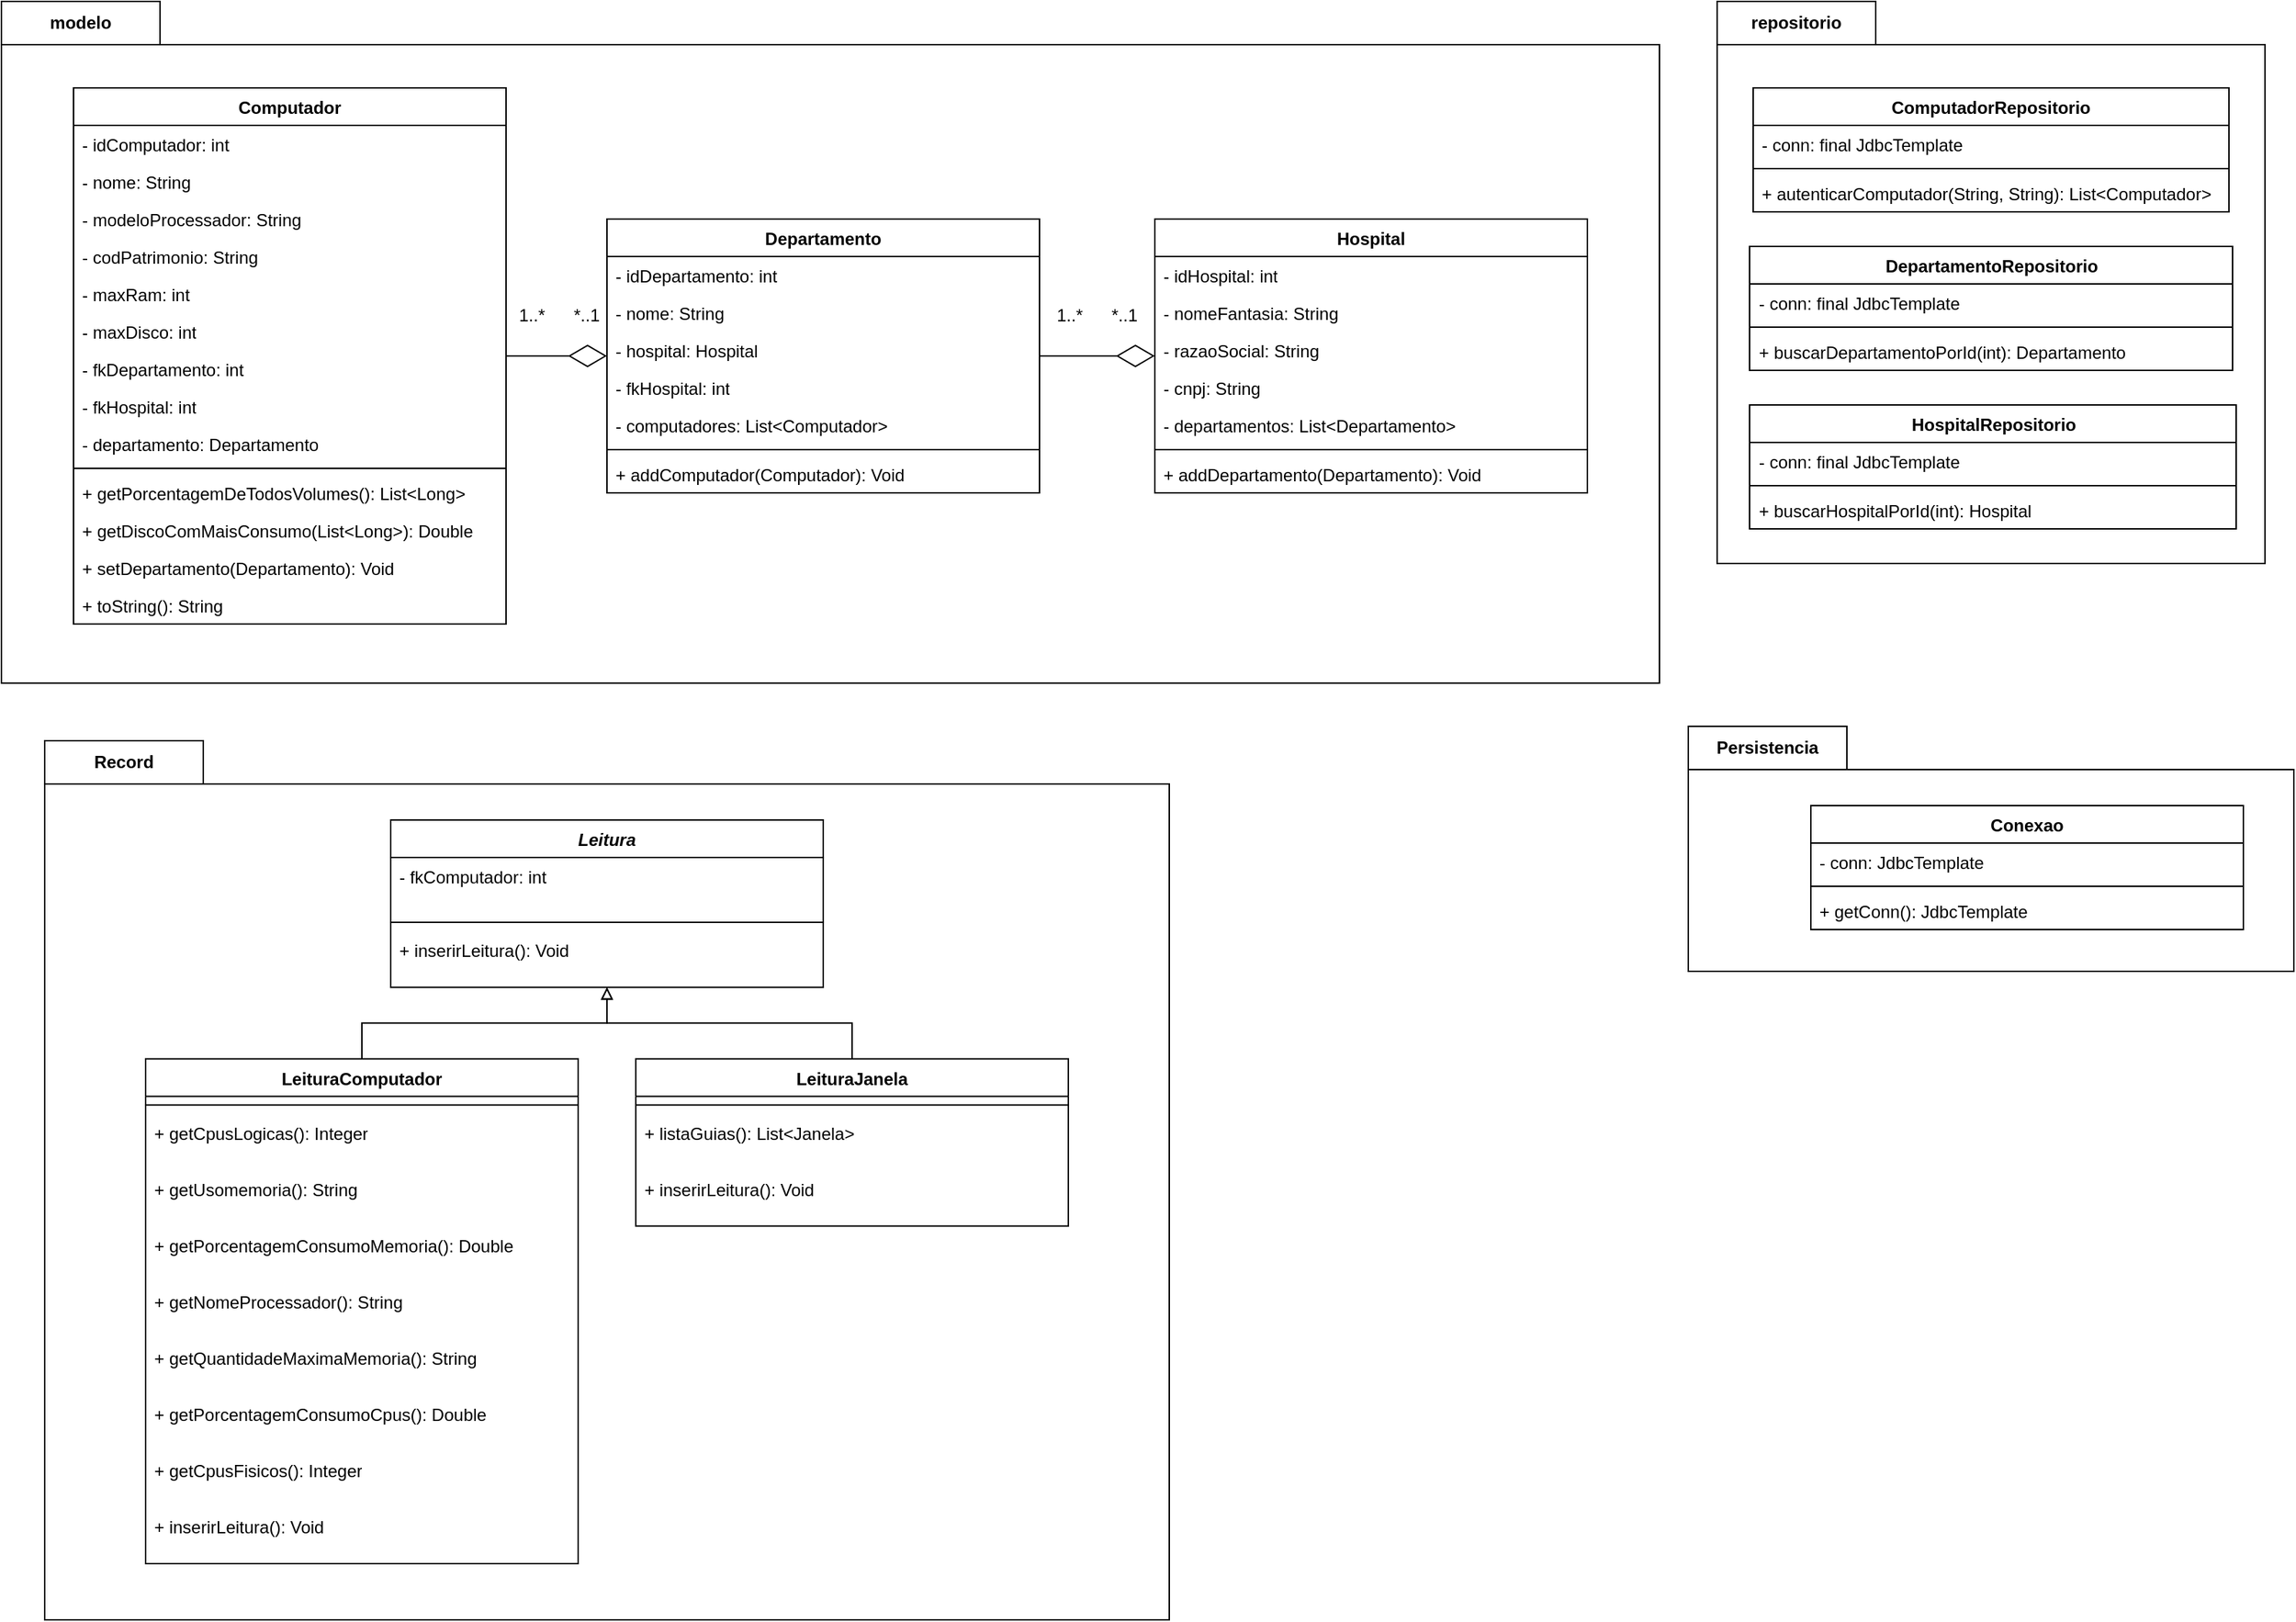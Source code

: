 <mxfile version="24.4.0" type="device">
  <diagram name="Página-1" id="yHx0_dX3Qvw6tXTJ0imV">
    <mxGraphModel dx="2547" dy="883" grid="1" gridSize="10" guides="1" tooltips="1" connect="1" arrows="1" fold="1" page="1" pageScale="1" pageWidth="827" pageHeight="1169" math="0" shadow="0">
      <root>
        <mxCell id="0" />
        <mxCell id="1" parent="0" />
        <mxCell id="yFnnKSfxupEGuGG4y7b8-5" value="modelo" style="shape=folder;fontStyle=1;tabWidth=110;tabHeight=30;tabPosition=left;html=1;boundedLbl=1;labelInHeader=1;container=1;collapsible=0;recursiveResize=0;whiteSpace=wrap;" parent="1" vertex="1">
          <mxGeometry x="-800" y="17" width="1150" height="473" as="geometry" />
        </mxCell>
        <mxCell id="yFnnKSfxupEGuGG4y7b8-14" value="Computador" style="swimlane;fontStyle=1;align=center;verticalAlign=top;childLayout=stackLayout;horizontal=1;startSize=26;horizontalStack=0;resizeParent=1;resizeParentMax=0;resizeLast=0;collapsible=1;marginBottom=0;whiteSpace=wrap;html=1;" parent="yFnnKSfxupEGuGG4y7b8-5" vertex="1">
          <mxGeometry x="50" y="60" width="300" height="372" as="geometry" />
        </mxCell>
        <mxCell id="yFnnKSfxupEGuGG4y7b8-15" value="- idComputador: int" style="text;strokeColor=none;fillColor=none;align=left;verticalAlign=top;spacingLeft=4;spacingRight=4;overflow=hidden;rotatable=0;points=[[0,0.5],[1,0.5]];portConstraint=eastwest;whiteSpace=wrap;html=1;" parent="yFnnKSfxupEGuGG4y7b8-14" vertex="1">
          <mxGeometry y="26" width="300" height="26" as="geometry" />
        </mxCell>
        <mxCell id="yFnnKSfxupEGuGG4y7b8-53" value="- nome: String" style="text;strokeColor=none;fillColor=none;align=left;verticalAlign=top;spacingLeft=4;spacingRight=4;overflow=hidden;rotatable=0;points=[[0,0.5],[1,0.5]];portConstraint=eastwest;whiteSpace=wrap;html=1;" parent="yFnnKSfxupEGuGG4y7b8-14" vertex="1">
          <mxGeometry y="52" width="300" height="26" as="geometry" />
        </mxCell>
        <mxCell id="yFnnKSfxupEGuGG4y7b8-62" value="- modeloProcessador: String" style="text;strokeColor=none;fillColor=none;align=left;verticalAlign=top;spacingLeft=4;spacingRight=4;overflow=hidden;rotatable=0;points=[[0,0.5],[1,0.5]];portConstraint=eastwest;whiteSpace=wrap;html=1;" parent="yFnnKSfxupEGuGG4y7b8-14" vertex="1">
          <mxGeometry y="78" width="300" height="26" as="geometry" />
        </mxCell>
        <mxCell id="yFnnKSfxupEGuGG4y7b8-63" value="- codPatrimonio: String" style="text;strokeColor=none;fillColor=none;align=left;verticalAlign=top;spacingLeft=4;spacingRight=4;overflow=hidden;rotatable=0;points=[[0,0.5],[1,0.5]];portConstraint=eastwest;whiteSpace=wrap;html=1;" parent="yFnnKSfxupEGuGG4y7b8-14" vertex="1">
          <mxGeometry y="104" width="300" height="26" as="geometry" />
        </mxCell>
        <mxCell id="yFnnKSfxupEGuGG4y7b8-52" value="- maxRam: int" style="text;strokeColor=none;fillColor=none;align=left;verticalAlign=top;spacingLeft=4;spacingRight=4;overflow=hidden;rotatable=0;points=[[0,0.5],[1,0.5]];portConstraint=eastwest;whiteSpace=wrap;html=1;" parent="yFnnKSfxupEGuGG4y7b8-14" vertex="1">
          <mxGeometry y="130" width="300" height="26" as="geometry" />
        </mxCell>
        <mxCell id="yFnnKSfxupEGuGG4y7b8-51" value="- maxDisco: int" style="text;strokeColor=none;fillColor=none;align=left;verticalAlign=top;spacingLeft=4;spacingRight=4;overflow=hidden;rotatable=0;points=[[0,0.5],[1,0.5]];portConstraint=eastwest;whiteSpace=wrap;html=1;" parent="yFnnKSfxupEGuGG4y7b8-14" vertex="1">
          <mxGeometry y="156" width="300" height="26" as="geometry" />
        </mxCell>
        <mxCell id="yFnnKSfxupEGuGG4y7b8-65" value="- fkDepartamento: int" style="text;strokeColor=none;fillColor=none;align=left;verticalAlign=top;spacingLeft=4;spacingRight=4;overflow=hidden;rotatable=0;points=[[0,0.5],[1,0.5]];portConstraint=eastwest;whiteSpace=wrap;html=1;" parent="yFnnKSfxupEGuGG4y7b8-14" vertex="1">
          <mxGeometry y="182" width="300" height="26" as="geometry" />
        </mxCell>
        <mxCell id="yFnnKSfxupEGuGG4y7b8-50" value="- fkHospital: int" style="text;strokeColor=none;fillColor=none;align=left;verticalAlign=top;spacingLeft=4;spacingRight=4;overflow=hidden;rotatable=0;points=[[0,0.5],[1,0.5]];portConstraint=eastwest;whiteSpace=wrap;html=1;" parent="yFnnKSfxupEGuGG4y7b8-14" vertex="1">
          <mxGeometry y="208" width="300" height="26" as="geometry" />
        </mxCell>
        <mxCell id="yFnnKSfxupEGuGG4y7b8-64" value="- departamento: Departamento" style="text;strokeColor=none;fillColor=none;align=left;verticalAlign=top;spacingLeft=4;spacingRight=4;overflow=hidden;rotatable=0;points=[[0,0.5],[1,0.5]];portConstraint=eastwest;whiteSpace=wrap;html=1;" parent="yFnnKSfxupEGuGG4y7b8-14" vertex="1">
          <mxGeometry y="234" width="300" height="26" as="geometry" />
        </mxCell>
        <mxCell id="yFnnKSfxupEGuGG4y7b8-16" value="" style="line;strokeWidth=1;fillColor=none;align=left;verticalAlign=middle;spacingTop=-1;spacingLeft=3;spacingRight=3;rotatable=0;labelPosition=right;points=[];portConstraint=eastwest;strokeColor=inherit;" parent="yFnnKSfxupEGuGG4y7b8-14" vertex="1">
          <mxGeometry y="260" width="300" height="8" as="geometry" />
        </mxCell>
        <mxCell id="yFnnKSfxupEGuGG4y7b8-69" value="+ getPorcentagemDeTodosVolumes(): List&amp;lt;Long&amp;gt;" style="text;strokeColor=none;fillColor=none;align=left;verticalAlign=top;spacingLeft=4;spacingRight=4;overflow=hidden;rotatable=0;points=[[0,0.5],[1,0.5]];portConstraint=eastwest;whiteSpace=wrap;html=1;" parent="yFnnKSfxupEGuGG4y7b8-14" vertex="1">
          <mxGeometry y="268" width="300" height="26" as="geometry" />
        </mxCell>
        <mxCell id="yFnnKSfxupEGuGG4y7b8-70" value="+ getDiscoComMaisConsumo(List&amp;lt;Long&amp;gt;): Double" style="text;strokeColor=none;fillColor=none;align=left;verticalAlign=top;spacingLeft=4;spacingRight=4;overflow=hidden;rotatable=0;points=[[0,0.5],[1,0.5]];portConstraint=eastwest;whiteSpace=wrap;html=1;" parent="yFnnKSfxupEGuGG4y7b8-14" vertex="1">
          <mxGeometry y="294" width="300" height="26" as="geometry" />
        </mxCell>
        <mxCell id="xv3UmUeA4c30_hks40sB-2" value="+ setDepartamento(Departamento): Void" style="text;strokeColor=none;fillColor=none;align=left;verticalAlign=top;spacingLeft=4;spacingRight=4;overflow=hidden;rotatable=0;points=[[0,0.5],[1,0.5]];portConstraint=eastwest;whiteSpace=wrap;html=1;" vertex="1" parent="yFnnKSfxupEGuGG4y7b8-14">
          <mxGeometry y="320" width="300" height="26" as="geometry" />
        </mxCell>
        <mxCell id="yFnnKSfxupEGuGG4y7b8-88" value="+ toString(): String" style="text;strokeColor=none;fillColor=none;align=left;verticalAlign=top;spacingLeft=4;spacingRight=4;overflow=hidden;rotatable=0;points=[[0,0.5],[1,0.5]];portConstraint=eastwest;whiteSpace=wrap;html=1;" parent="yFnnKSfxupEGuGG4y7b8-14" vertex="1">
          <mxGeometry y="346" width="300" height="26" as="geometry" />
        </mxCell>
        <mxCell id="yFnnKSfxupEGuGG4y7b8-10" value="Departamento" style="swimlane;fontStyle=1;align=center;verticalAlign=top;childLayout=stackLayout;horizontal=1;startSize=26;horizontalStack=0;resizeParent=1;resizeParentMax=0;resizeLast=0;collapsible=1;marginBottom=0;whiteSpace=wrap;html=1;" parent="yFnnKSfxupEGuGG4y7b8-5" vertex="1">
          <mxGeometry x="420" y="151" width="300" height="190" as="geometry" />
        </mxCell>
        <mxCell id="yFnnKSfxupEGuGG4y7b8-11" value="- idDepartamento: int" style="text;strokeColor=none;fillColor=none;align=left;verticalAlign=top;spacingLeft=4;spacingRight=4;overflow=hidden;rotatable=0;points=[[0,0.5],[1,0.5]];portConstraint=eastwest;whiteSpace=wrap;html=1;" parent="yFnnKSfxupEGuGG4y7b8-10" vertex="1">
          <mxGeometry y="26" width="300" height="26" as="geometry" />
        </mxCell>
        <mxCell id="yFnnKSfxupEGuGG4y7b8-97" value="- nome: String" style="text;strokeColor=none;fillColor=none;align=left;verticalAlign=top;spacingLeft=4;spacingRight=4;overflow=hidden;rotatable=0;points=[[0,0.5],[1,0.5]];portConstraint=eastwest;whiteSpace=wrap;html=1;" parent="yFnnKSfxupEGuGG4y7b8-10" vertex="1">
          <mxGeometry y="52" width="300" height="26" as="geometry" />
        </mxCell>
        <mxCell id="yFnnKSfxupEGuGG4y7b8-96" value="- hospital: Hospital" style="text;strokeColor=none;fillColor=none;align=left;verticalAlign=top;spacingLeft=4;spacingRight=4;overflow=hidden;rotatable=0;points=[[0,0.5],[1,0.5]];portConstraint=eastwest;whiteSpace=wrap;html=1;" parent="yFnnKSfxupEGuGG4y7b8-10" vertex="1">
          <mxGeometry y="78" width="300" height="26" as="geometry" />
        </mxCell>
        <mxCell id="yFnnKSfxupEGuGG4y7b8-95" value="- fkHospital: int" style="text;strokeColor=none;fillColor=none;align=left;verticalAlign=top;spacingLeft=4;spacingRight=4;overflow=hidden;rotatable=0;points=[[0,0.5],[1,0.5]];portConstraint=eastwest;whiteSpace=wrap;html=1;" parent="yFnnKSfxupEGuGG4y7b8-10" vertex="1">
          <mxGeometry y="104" width="300" height="26" as="geometry" />
        </mxCell>
        <mxCell id="yFnnKSfxupEGuGG4y7b8-94" value="- computadores: List&amp;lt;Computador&amp;gt;" style="text;strokeColor=none;fillColor=none;align=left;verticalAlign=top;spacingLeft=4;spacingRight=4;overflow=hidden;rotatable=0;points=[[0,0.5],[1,0.5]];portConstraint=eastwest;whiteSpace=wrap;html=1;" parent="yFnnKSfxupEGuGG4y7b8-10" vertex="1">
          <mxGeometry y="130" width="300" height="26" as="geometry" />
        </mxCell>
        <mxCell id="yFnnKSfxupEGuGG4y7b8-12" value="" style="line;strokeWidth=1;fillColor=none;align=left;verticalAlign=middle;spacingTop=-1;spacingLeft=3;spacingRight=3;rotatable=0;labelPosition=right;points=[];portConstraint=eastwest;strokeColor=inherit;" parent="yFnnKSfxupEGuGG4y7b8-10" vertex="1">
          <mxGeometry y="156" width="300" height="8" as="geometry" />
        </mxCell>
        <mxCell id="yFnnKSfxupEGuGG4y7b8-13" value="+ addComputador(Computador): Void" style="text;strokeColor=none;fillColor=none;align=left;verticalAlign=top;spacingLeft=4;spacingRight=4;overflow=hidden;rotatable=0;points=[[0,0.5],[1,0.5]];portConstraint=eastwest;whiteSpace=wrap;html=1;" parent="yFnnKSfxupEGuGG4y7b8-10" vertex="1">
          <mxGeometry y="164" width="300" height="26" as="geometry" />
        </mxCell>
        <mxCell id="yFnnKSfxupEGuGG4y7b8-18" value="Hospital" style="swimlane;fontStyle=1;align=center;verticalAlign=top;childLayout=stackLayout;horizontal=1;startSize=26;horizontalStack=0;resizeParent=1;resizeParentMax=0;resizeLast=0;collapsible=1;marginBottom=0;whiteSpace=wrap;html=1;" parent="yFnnKSfxupEGuGG4y7b8-5" vertex="1">
          <mxGeometry x="800" y="151" width="300" height="190" as="geometry" />
        </mxCell>
        <mxCell id="yFnnKSfxupEGuGG4y7b8-19" value="- idHospital: int" style="text;strokeColor=none;fillColor=none;align=left;verticalAlign=top;spacingLeft=4;spacingRight=4;overflow=hidden;rotatable=0;points=[[0,0.5],[1,0.5]];portConstraint=eastwest;whiteSpace=wrap;html=1;" parent="yFnnKSfxupEGuGG4y7b8-18" vertex="1">
          <mxGeometry y="26" width="300" height="26" as="geometry" />
        </mxCell>
        <mxCell id="yFnnKSfxupEGuGG4y7b8-114" value="- nomeFantasia: String" style="text;strokeColor=none;fillColor=none;align=left;verticalAlign=top;spacingLeft=4;spacingRight=4;overflow=hidden;rotatable=0;points=[[0,0.5],[1,0.5]];portConstraint=eastwest;whiteSpace=wrap;html=1;" parent="yFnnKSfxupEGuGG4y7b8-18" vertex="1">
          <mxGeometry y="52" width="300" height="26" as="geometry" />
        </mxCell>
        <mxCell id="yFnnKSfxupEGuGG4y7b8-117" value="- razaoSocial: String" style="text;strokeColor=none;fillColor=none;align=left;verticalAlign=top;spacingLeft=4;spacingRight=4;overflow=hidden;rotatable=0;points=[[0,0.5],[1,0.5]];portConstraint=eastwest;whiteSpace=wrap;html=1;" parent="yFnnKSfxupEGuGG4y7b8-18" vertex="1">
          <mxGeometry y="78" width="300" height="26" as="geometry" />
        </mxCell>
        <mxCell id="yFnnKSfxupEGuGG4y7b8-115" value="- cnpj: String" style="text;strokeColor=none;fillColor=none;align=left;verticalAlign=top;spacingLeft=4;spacingRight=4;overflow=hidden;rotatable=0;points=[[0,0.5],[1,0.5]];portConstraint=eastwest;whiteSpace=wrap;html=1;" parent="yFnnKSfxupEGuGG4y7b8-18" vertex="1">
          <mxGeometry y="104" width="300" height="26" as="geometry" />
        </mxCell>
        <mxCell id="yFnnKSfxupEGuGG4y7b8-116" value="- departamentos: List&amp;lt;Departamento&amp;gt;" style="text;strokeColor=none;fillColor=none;align=left;verticalAlign=top;spacingLeft=4;spacingRight=4;overflow=hidden;rotatable=0;points=[[0,0.5],[1,0.5]];portConstraint=eastwest;whiteSpace=wrap;html=1;" parent="yFnnKSfxupEGuGG4y7b8-18" vertex="1">
          <mxGeometry y="130" width="300" height="26" as="geometry" />
        </mxCell>
        <mxCell id="yFnnKSfxupEGuGG4y7b8-20" value="" style="line;strokeWidth=1;fillColor=none;align=left;verticalAlign=middle;spacingTop=-1;spacingLeft=3;spacingRight=3;rotatable=0;labelPosition=right;points=[];portConstraint=eastwest;strokeColor=inherit;" parent="yFnnKSfxupEGuGG4y7b8-18" vertex="1">
          <mxGeometry y="156" width="300" height="8" as="geometry" />
        </mxCell>
        <mxCell id="yFnnKSfxupEGuGG4y7b8-21" value="+ addDepartamento(Departamento): Void" style="text;strokeColor=none;fillColor=none;align=left;verticalAlign=top;spacingLeft=4;spacingRight=4;overflow=hidden;rotatable=0;points=[[0,0.5],[1,0.5]];portConstraint=eastwest;whiteSpace=wrap;html=1;" parent="yFnnKSfxupEGuGG4y7b8-18" vertex="1">
          <mxGeometry y="164" width="300" height="26" as="geometry" />
        </mxCell>
        <mxCell id="yFnnKSfxupEGuGG4y7b8-137" value="" style="endArrow=diamondThin;endFill=0;endSize=24;html=1;rounded=0;" parent="yFnnKSfxupEGuGG4y7b8-5" source="yFnnKSfxupEGuGG4y7b8-14" target="yFnnKSfxupEGuGG4y7b8-10" edge="1">
          <mxGeometry width="160" relative="1" as="geometry">
            <mxPoint x="350" y="320" as="sourcePoint" />
            <mxPoint x="510" y="320" as="targetPoint" />
          </mxGeometry>
        </mxCell>
        <mxCell id="yFnnKSfxupEGuGG4y7b8-138" value="" style="endArrow=diamondThin;endFill=0;endSize=24;html=1;rounded=0;" parent="yFnnKSfxupEGuGG4y7b8-5" source="yFnnKSfxupEGuGG4y7b8-10" target="yFnnKSfxupEGuGG4y7b8-18" edge="1">
          <mxGeometry width="160" relative="1" as="geometry">
            <mxPoint x="790" y="530" as="sourcePoint" />
            <mxPoint x="900" y="531" as="targetPoint" />
          </mxGeometry>
        </mxCell>
        <mxCell id="xv3UmUeA4c30_hks40sB-64" value="1..*&amp;nbsp; &amp;nbsp; &amp;nbsp; *..1" style="text;html=1;align=center;verticalAlign=middle;whiteSpace=wrap;rounded=0;" vertex="1" parent="yFnnKSfxupEGuGG4y7b8-5">
          <mxGeometry x="357" y="203" width="60" height="30" as="geometry" />
        </mxCell>
        <mxCell id="xv3UmUeA4c30_hks40sB-65" value="1..*&amp;nbsp; &amp;nbsp; &amp;nbsp; *..1" style="text;html=1;align=center;verticalAlign=middle;whiteSpace=wrap;rounded=0;" vertex="1" parent="yFnnKSfxupEGuGG4y7b8-5">
          <mxGeometry x="730" y="203" width="60" height="30" as="geometry" />
        </mxCell>
        <mxCell id="yFnnKSfxupEGuGG4y7b8-7" value="repositorio" style="shape=folder;fontStyle=1;tabWidth=110;tabHeight=30;tabPosition=left;html=1;boundedLbl=1;labelInHeader=1;container=1;collapsible=0;recursiveResize=0;whiteSpace=wrap;" parent="1" vertex="1">
          <mxGeometry x="390" y="17" width="380" height="390" as="geometry" />
        </mxCell>
        <mxCell id="yFnnKSfxupEGuGG4y7b8-38" value="DepartamentoRepositorio" style="swimlane;fontStyle=1;align=center;verticalAlign=top;childLayout=stackLayout;horizontal=1;startSize=26;horizontalStack=0;resizeParent=1;resizeParentMax=0;resizeLast=0;collapsible=1;marginBottom=0;whiteSpace=wrap;html=1;" parent="yFnnKSfxupEGuGG4y7b8-7" vertex="1">
          <mxGeometry x="22.5" y="170" width="335" height="86" as="geometry" />
        </mxCell>
        <mxCell id="yFnnKSfxupEGuGG4y7b8-130" value="- conn: final JdbcTemplate" style="text;strokeColor=none;fillColor=none;align=left;verticalAlign=top;spacingLeft=4;spacingRight=4;overflow=hidden;rotatable=0;points=[[0,0.5],[1,0.5]];portConstraint=eastwest;whiteSpace=wrap;html=1;" parent="yFnnKSfxupEGuGG4y7b8-38" vertex="1">
          <mxGeometry y="26" width="335" height="26" as="geometry" />
        </mxCell>
        <mxCell id="yFnnKSfxupEGuGG4y7b8-40" value="" style="line;strokeWidth=1;fillColor=none;align=left;verticalAlign=middle;spacingTop=-1;spacingLeft=3;spacingRight=3;rotatable=0;labelPosition=right;points=[];portConstraint=eastwest;strokeColor=inherit;" parent="yFnnKSfxupEGuGG4y7b8-38" vertex="1">
          <mxGeometry y="52" width="335" height="8" as="geometry" />
        </mxCell>
        <mxCell id="yFnnKSfxupEGuGG4y7b8-41" value="+ buscarDepartamentoPorId(int): Departamento" style="text;strokeColor=none;fillColor=none;align=left;verticalAlign=top;spacingLeft=4;spacingRight=4;overflow=hidden;rotatable=0;points=[[0,0.5],[1,0.5]];portConstraint=eastwest;whiteSpace=wrap;html=1;" parent="yFnnKSfxupEGuGG4y7b8-38" vertex="1">
          <mxGeometry y="60" width="335" height="26" as="geometry" />
        </mxCell>
        <mxCell id="yFnnKSfxupEGuGG4y7b8-42" value="HospitalRepositorio" style="swimlane;fontStyle=1;align=center;verticalAlign=top;childLayout=stackLayout;horizontal=1;startSize=26;horizontalStack=0;resizeParent=1;resizeParentMax=0;resizeLast=0;collapsible=1;marginBottom=0;whiteSpace=wrap;html=1;" parent="yFnnKSfxupEGuGG4y7b8-7" vertex="1">
          <mxGeometry x="22.5" y="280" width="337.5" height="86" as="geometry" />
        </mxCell>
        <mxCell id="yFnnKSfxupEGuGG4y7b8-131" value="- conn: final JdbcTemplate" style="text;strokeColor=none;fillColor=none;align=left;verticalAlign=top;spacingLeft=4;spacingRight=4;overflow=hidden;rotatable=0;points=[[0,0.5],[1,0.5]];portConstraint=eastwest;whiteSpace=wrap;html=1;" parent="yFnnKSfxupEGuGG4y7b8-42" vertex="1">
          <mxGeometry y="26" width="337.5" height="26" as="geometry" />
        </mxCell>
        <mxCell id="yFnnKSfxupEGuGG4y7b8-44" value="" style="line;strokeWidth=1;fillColor=none;align=left;verticalAlign=middle;spacingTop=-1;spacingLeft=3;spacingRight=3;rotatable=0;labelPosition=right;points=[];portConstraint=eastwest;strokeColor=inherit;" parent="yFnnKSfxupEGuGG4y7b8-42" vertex="1">
          <mxGeometry y="52" width="337.5" height="8" as="geometry" />
        </mxCell>
        <mxCell id="yFnnKSfxupEGuGG4y7b8-45" value="+ buscarHospitalPorId(int): Hospital" style="text;strokeColor=none;fillColor=none;align=left;verticalAlign=top;spacingLeft=4;spacingRight=4;overflow=hidden;rotatable=0;points=[[0,0.5],[1,0.5]];portConstraint=eastwest;whiteSpace=wrap;html=1;" parent="yFnnKSfxupEGuGG4y7b8-42" vertex="1">
          <mxGeometry y="60" width="337.5" height="26" as="geometry" />
        </mxCell>
        <mxCell id="yFnnKSfxupEGuGG4y7b8-34" value="ComputadorRepositorio" style="swimlane;fontStyle=1;align=center;verticalAlign=top;childLayout=stackLayout;horizontal=1;startSize=26;horizontalStack=0;resizeParent=1;resizeParentMax=0;resizeLast=0;collapsible=1;marginBottom=0;whiteSpace=wrap;html=1;" parent="yFnnKSfxupEGuGG4y7b8-7" vertex="1">
          <mxGeometry x="25" y="60" width="330" height="86" as="geometry" />
        </mxCell>
        <mxCell id="yFnnKSfxupEGuGG4y7b8-35" value="- conn: final JdbcTemplate" style="text;strokeColor=none;fillColor=none;align=left;verticalAlign=top;spacingLeft=4;spacingRight=4;overflow=hidden;rotatable=0;points=[[0,0.5],[1,0.5]];portConstraint=eastwest;whiteSpace=wrap;html=1;" parent="yFnnKSfxupEGuGG4y7b8-34" vertex="1">
          <mxGeometry y="26" width="330" height="26" as="geometry" />
        </mxCell>
        <mxCell id="yFnnKSfxupEGuGG4y7b8-36" value="" style="line;strokeWidth=1;fillColor=none;align=left;verticalAlign=middle;spacingTop=-1;spacingLeft=3;spacingRight=3;rotatable=0;labelPosition=right;points=[];portConstraint=eastwest;strokeColor=inherit;" parent="yFnnKSfxupEGuGG4y7b8-34" vertex="1">
          <mxGeometry y="52" width="330" height="8" as="geometry" />
        </mxCell>
        <mxCell id="yFnnKSfxupEGuGG4y7b8-37" value="+ autenticarComputador(String, String): List&amp;lt;Computador&amp;gt;" style="text;strokeColor=none;fillColor=none;align=left;verticalAlign=top;spacingLeft=4;spacingRight=4;overflow=hidden;rotatable=0;points=[[0,0.5],[1,0.5]];portConstraint=eastwest;whiteSpace=wrap;html=1;" parent="yFnnKSfxupEGuGG4y7b8-34" vertex="1">
          <mxGeometry y="60" width="330" height="26" as="geometry" />
        </mxCell>
        <mxCell id="xv3UmUeA4c30_hks40sB-28" value="Record" style="shape=folder;fontStyle=1;tabWidth=110;tabHeight=30;tabPosition=left;html=1;boundedLbl=1;labelInHeader=1;container=1;collapsible=0;whiteSpace=wrap;" vertex="1" parent="1">
          <mxGeometry x="-770" y="530" width="780" height="610" as="geometry" />
        </mxCell>
        <mxCell id="xv3UmUeA4c30_hks40sB-29" value="" style="html=1;strokeColor=none;resizeWidth=1;resizeHeight=1;fillColor=none;part=1;connectable=0;allowArrows=0;deletable=0;whiteSpace=wrap;" vertex="1" parent="xv3UmUeA4c30_hks40sB-28">
          <mxGeometry width="780" height="427.0" relative="1" as="geometry">
            <mxPoint y="30" as="offset" />
          </mxGeometry>
        </mxCell>
        <mxCell id="xv3UmUeA4c30_hks40sB-44" value="LeituraComputador" style="swimlane;fontStyle=1;align=center;verticalAlign=top;childLayout=stackLayout;horizontal=1;startSize=26;horizontalStack=0;resizeParent=1;resizeParentMax=0;resizeLast=0;collapsible=1;marginBottom=0;whiteSpace=wrap;html=1;" vertex="1" parent="xv3UmUeA4c30_hks40sB-28">
          <mxGeometry x="70" y="220.695" width="300.0" height="350.29" as="geometry" />
        </mxCell>
        <mxCell id="xv3UmUeA4c30_hks40sB-45" value="" style="line;strokeWidth=1;fillColor=none;align=left;verticalAlign=middle;spacingTop=-1;spacingLeft=3;spacingRight=3;rotatable=0;labelPosition=right;points=[];portConstraint=eastwest;strokeColor=inherit;" vertex="1" parent="xv3UmUeA4c30_hks40sB-44">
          <mxGeometry y="26" width="300.0" height="12.011" as="geometry" />
        </mxCell>
        <mxCell id="xv3UmUeA4c30_hks40sB-46" value="+ getCpusLogicas(): Integer" style="text;strokeColor=none;fillColor=none;align=left;verticalAlign=top;spacingLeft=4;spacingRight=4;overflow=hidden;rotatable=0;points=[[0,0.5],[1,0.5]];portConstraint=eastwest;whiteSpace=wrap;html=1;" vertex="1" parent="xv3UmUeA4c30_hks40sB-44">
          <mxGeometry y="38.011" width="300.0" height="39.035" as="geometry" />
        </mxCell>
        <mxCell id="xv3UmUeA4c30_hks40sB-47" value="+ getUsomemoria(): String" style="text;strokeColor=none;fillColor=none;align=left;verticalAlign=top;spacingLeft=4;spacingRight=4;overflow=hidden;rotatable=0;points=[[0,0.5],[1,0.5]];portConstraint=eastwest;whiteSpace=wrap;html=1;" vertex="1" parent="xv3UmUeA4c30_hks40sB-44">
          <mxGeometry y="77.046" width="300.0" height="39.035" as="geometry" />
        </mxCell>
        <mxCell id="xv3UmUeA4c30_hks40sB-48" value="+ getPorcentagemConsumoMemoria(): Double" style="text;strokeColor=none;fillColor=none;align=left;verticalAlign=top;spacingLeft=4;spacingRight=4;overflow=hidden;rotatable=0;points=[[0,0.5],[1,0.5]];portConstraint=eastwest;whiteSpace=wrap;html=1;" vertex="1" parent="xv3UmUeA4c30_hks40sB-44">
          <mxGeometry y="116.08" width="300.0" height="39.035" as="geometry" />
        </mxCell>
        <mxCell id="xv3UmUeA4c30_hks40sB-49" value="+ getNomeProcessador(): String" style="text;strokeColor=none;fillColor=none;align=left;verticalAlign=top;spacingLeft=4;spacingRight=4;overflow=hidden;rotatable=0;points=[[0,0.5],[1,0.5]];portConstraint=eastwest;whiteSpace=wrap;html=1;" vertex="1" parent="xv3UmUeA4c30_hks40sB-44">
          <mxGeometry y="155.115" width="300.0" height="39.035" as="geometry" />
        </mxCell>
        <mxCell id="xv3UmUeA4c30_hks40sB-50" value="+ getQuantidadeMaximaMemoria(): String" style="text;strokeColor=none;fillColor=none;align=left;verticalAlign=top;spacingLeft=4;spacingRight=4;overflow=hidden;rotatable=0;points=[[0,0.5],[1,0.5]];portConstraint=eastwest;whiteSpace=wrap;html=1;" vertex="1" parent="xv3UmUeA4c30_hks40sB-44">
          <mxGeometry y="194.15" width="300.0" height="39.035" as="geometry" />
        </mxCell>
        <mxCell id="xv3UmUeA4c30_hks40sB-51" value="+ getPorcentagemConsumoCpus(): Double" style="text;strokeColor=none;fillColor=none;align=left;verticalAlign=top;spacingLeft=4;spacingRight=4;overflow=hidden;rotatable=0;points=[[0,0.5],[1,0.5]];portConstraint=eastwest;whiteSpace=wrap;html=1;" vertex="1" parent="xv3UmUeA4c30_hks40sB-44">
          <mxGeometry y="233.185" width="300.0" height="39.035" as="geometry" />
        </mxCell>
        <mxCell id="xv3UmUeA4c30_hks40sB-52" value="+ getCpusFisicos(): Integer" style="text;strokeColor=none;fillColor=none;align=left;verticalAlign=top;spacingLeft=4;spacingRight=4;overflow=hidden;rotatable=0;points=[[0,0.5],[1,0.5]];portConstraint=eastwest;whiteSpace=wrap;html=1;" vertex="1" parent="xv3UmUeA4c30_hks40sB-44">
          <mxGeometry y="272.22" width="300.0" height="39.035" as="geometry" />
        </mxCell>
        <mxCell id="xv3UmUeA4c30_hks40sB-53" value="+ inserirLeitura(): Void" style="text;strokeColor=none;fillColor=none;align=left;verticalAlign=top;spacingLeft=4;spacingRight=4;overflow=hidden;rotatable=0;points=[[0,0.5],[1,0.5]];portConstraint=eastwest;whiteSpace=wrap;html=1;" vertex="1" parent="xv3UmUeA4c30_hks40sB-44">
          <mxGeometry y="311.255" width="300.0" height="39.035" as="geometry" />
        </mxCell>
        <mxCell id="xv3UmUeA4c30_hks40sB-54" style="edgeStyle=orthogonalEdgeStyle;rounded=0;orthogonalLoop=1;jettySize=auto;html=1;endArrow=block;endFill=0;" edge="1" source="xv3UmUeA4c30_hks40sB-44" target="xv3UmUeA4c30_hks40sB-60" parent="xv3UmUeA4c30_hks40sB-28">
          <mxGeometry relative="1" as="geometry" />
        </mxCell>
        <mxCell id="xv3UmUeA4c30_hks40sB-55" value="LeituraJanela" style="swimlane;fontStyle=1;align=center;verticalAlign=top;childLayout=stackLayout;horizontal=1;startSize=26;horizontalStack=0;resizeParent=1;resizeParentMax=0;resizeLast=0;collapsible=1;marginBottom=0;whiteSpace=wrap;html=1;" vertex="1" parent="xv3UmUeA4c30_hks40sB-28">
          <mxGeometry x="410" y="220.695" width="300.0" height="116.08" as="geometry" />
        </mxCell>
        <mxCell id="xv3UmUeA4c30_hks40sB-56" value="" style="line;strokeWidth=1;fillColor=none;align=left;verticalAlign=middle;spacingTop=-1;spacingLeft=3;spacingRight=3;rotatable=0;labelPosition=right;points=[];portConstraint=eastwest;strokeColor=inherit;" vertex="1" parent="xv3UmUeA4c30_hks40sB-55">
          <mxGeometry y="26" width="300.0" height="12.011" as="geometry" />
        </mxCell>
        <mxCell id="xv3UmUeA4c30_hks40sB-57" value="+ listaGuias(): List&amp;lt;Janela&amp;gt;" style="text;strokeColor=none;fillColor=none;align=left;verticalAlign=top;spacingLeft=4;spacingRight=4;overflow=hidden;rotatable=0;points=[[0,0.5],[1,0.5]];portConstraint=eastwest;whiteSpace=wrap;html=1;" vertex="1" parent="xv3UmUeA4c30_hks40sB-55">
          <mxGeometry y="38.011" width="300.0" height="39.035" as="geometry" />
        </mxCell>
        <mxCell id="xv3UmUeA4c30_hks40sB-58" value="+ inserirLeitura(): Void" style="text;strokeColor=none;fillColor=none;align=left;verticalAlign=top;spacingLeft=4;spacingRight=4;overflow=hidden;rotatable=0;points=[[0,0.5],[1,0.5]];portConstraint=eastwest;whiteSpace=wrap;html=1;" vertex="1" parent="xv3UmUeA4c30_hks40sB-55">
          <mxGeometry y="77.046" width="300.0" height="39.035" as="geometry" />
        </mxCell>
        <mxCell id="xv3UmUeA4c30_hks40sB-59" style="edgeStyle=orthogonalEdgeStyle;rounded=0;orthogonalLoop=1;jettySize=auto;html=1;endArrow=block;endFill=0;" edge="1" source="xv3UmUeA4c30_hks40sB-55" target="xv3UmUeA4c30_hks40sB-60" parent="xv3UmUeA4c30_hks40sB-28">
          <mxGeometry relative="1" as="geometry" />
        </mxCell>
        <mxCell id="xv3UmUeA4c30_hks40sB-60" value="&lt;i&gt;Leitura&lt;/i&gt;" style="swimlane;fontStyle=1;align=center;verticalAlign=top;childLayout=stackLayout;horizontal=1;startSize=26;horizontalStack=0;resizeParent=1;resizeParentMax=0;resizeLast=0;collapsible=1;marginBottom=0;whiteSpace=wrap;html=1;" vertex="1" parent="xv3UmUeA4c30_hks40sB-28">
          <mxGeometry x="240" y="55.002" width="300" height="116.08" as="geometry" />
        </mxCell>
        <mxCell id="xv3UmUeA4c30_hks40sB-61" value="- fkComputador: int" style="text;strokeColor=none;fillColor=none;align=left;verticalAlign=top;spacingLeft=4;spacingRight=4;overflow=hidden;rotatable=0;points=[[0,0.5],[1,0.5]];portConstraint=eastwest;whiteSpace=wrap;html=1;" vertex="1" parent="xv3UmUeA4c30_hks40sB-60">
          <mxGeometry y="26" width="300" height="39.035" as="geometry" />
        </mxCell>
        <mxCell id="xv3UmUeA4c30_hks40sB-62" value="" style="line;strokeWidth=1;fillColor=none;align=left;verticalAlign=middle;spacingTop=-1;spacingLeft=3;spacingRight=3;rotatable=0;labelPosition=right;points=[];portConstraint=eastwest;strokeColor=inherit;" vertex="1" parent="xv3UmUeA4c30_hks40sB-60">
          <mxGeometry y="65.035" width="300" height="12.011" as="geometry" />
        </mxCell>
        <mxCell id="xv3UmUeA4c30_hks40sB-63" value="+ inserirLeitura(): Void" style="text;strokeColor=none;fillColor=none;align=left;verticalAlign=top;spacingLeft=4;spacingRight=4;overflow=hidden;rotatable=0;points=[[0,0.5],[1,0.5]];portConstraint=eastwest;whiteSpace=wrap;html=1;" vertex="1" parent="xv3UmUeA4c30_hks40sB-60">
          <mxGeometry y="77.046" width="300" height="39.035" as="geometry" />
        </mxCell>
        <mxCell id="yFnnKSfxupEGuGG4y7b8-8" value="Persistencia" style="shape=folder;fontStyle=1;tabWidth=110;tabHeight=30;tabPosition=left;html=1;boundedLbl=1;labelInHeader=1;container=1;collapsible=0;recursiveResize=0;whiteSpace=wrap;" parent="1" vertex="1">
          <mxGeometry x="370" y="520" width="420" height="170" as="geometry" />
        </mxCell>
        <mxCell id="yFnnKSfxupEGuGG4y7b8-46" value="Conexao" style="swimlane;fontStyle=1;align=center;verticalAlign=top;childLayout=stackLayout;horizontal=1;startSize=26;horizontalStack=0;resizeParent=1;resizeParentMax=0;resizeLast=0;collapsible=1;marginBottom=0;whiteSpace=wrap;html=1;" parent="yFnnKSfxupEGuGG4y7b8-8" vertex="1">
          <mxGeometry x="85" y="55" width="300" height="86" as="geometry" />
        </mxCell>
        <mxCell id="yFnnKSfxupEGuGG4y7b8-47" value="- conn: JdbcTemplate" style="text;strokeColor=none;fillColor=none;align=left;verticalAlign=top;spacingLeft=4;spacingRight=4;overflow=hidden;rotatable=0;points=[[0,0.5],[1,0.5]];portConstraint=eastwest;whiteSpace=wrap;html=1;" parent="yFnnKSfxupEGuGG4y7b8-46" vertex="1">
          <mxGeometry y="26" width="300" height="26" as="geometry" />
        </mxCell>
        <mxCell id="yFnnKSfxupEGuGG4y7b8-48" value="" style="line;strokeWidth=1;fillColor=none;align=left;verticalAlign=middle;spacingTop=-1;spacingLeft=3;spacingRight=3;rotatable=0;labelPosition=right;points=[];portConstraint=eastwest;strokeColor=inherit;" parent="yFnnKSfxupEGuGG4y7b8-46" vertex="1">
          <mxGeometry y="52" width="300" height="8" as="geometry" />
        </mxCell>
        <mxCell id="yFnnKSfxupEGuGG4y7b8-49" value="+ getConn(): JdbcTemplate" style="text;strokeColor=none;fillColor=none;align=left;verticalAlign=top;spacingLeft=4;spacingRight=4;overflow=hidden;rotatable=0;points=[[0,0.5],[1,0.5]];portConstraint=eastwest;whiteSpace=wrap;html=1;" parent="yFnnKSfxupEGuGG4y7b8-46" vertex="1">
          <mxGeometry y="60" width="300" height="26" as="geometry" />
        </mxCell>
      </root>
    </mxGraphModel>
  </diagram>
</mxfile>
